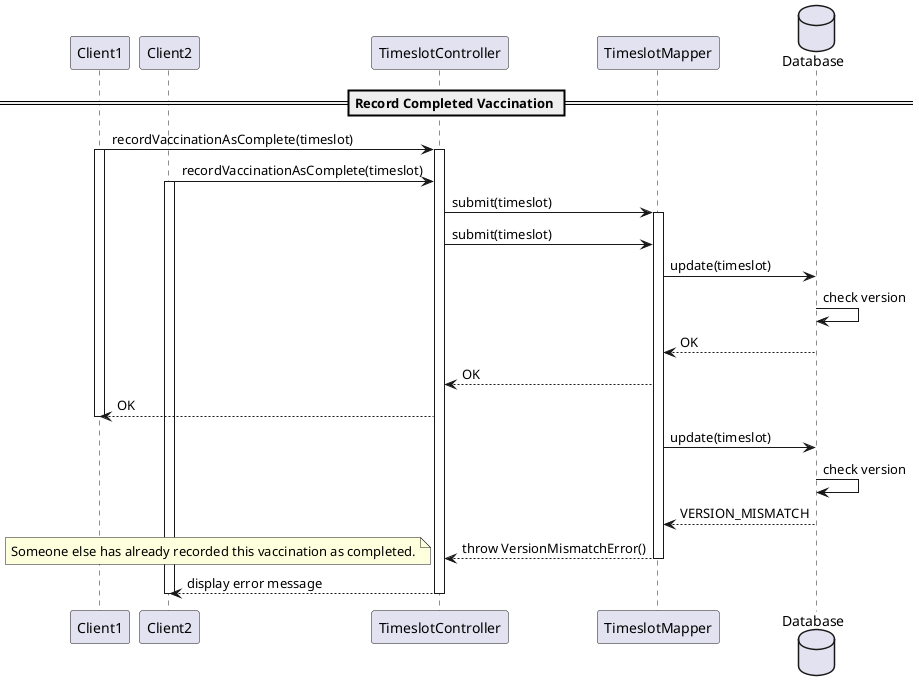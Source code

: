 @startuml

skinparam linetype polyline

participant "Client1" as C1
participant "Client2" as C2
participant "TimeslotController" as C
participant "TimeslotMapper" as M
database "Database" as DB

== Record Completed Vaccination ==
C1 -> C: recordVaccinationAsComplete(timeslot)
activate C1
activate C
C2 -> C: recordVaccinationAsComplete(timeslot)
activate C2


C->M: submit(timeslot)
activate M
C->M: submit(timeslot)

M -> DB: update(timeslot)
DB -> DB: check version

DB --> M: OK
M --> C: OK
C --> C1: OK
deactivate C1

M -> DB: update(timeslot)
DB -> DB: check version
DB --> M: VERSION_MISMATCH
M --> C: throw VersionMismatchError()
deactivate M
note left
Someone else has already recorded this vaccination as completed.
end note
C --> C2: display error message


deactivate C2
deactivate C



@enduml